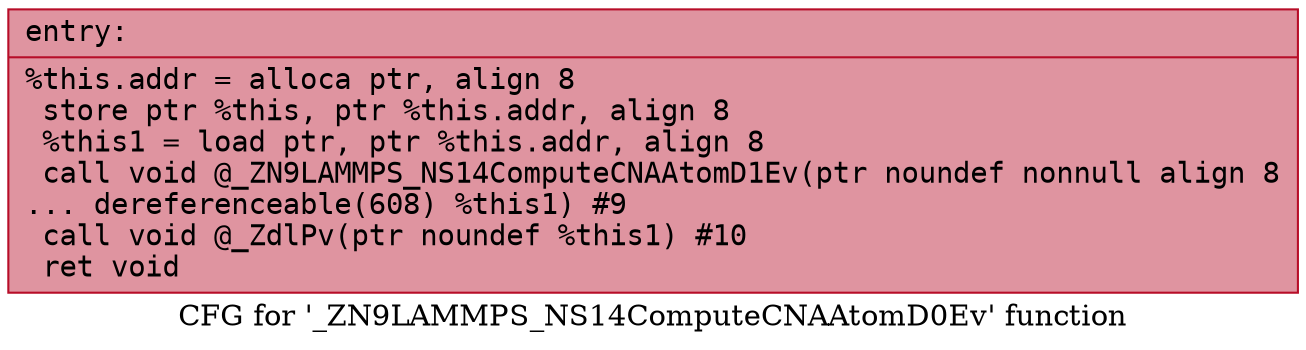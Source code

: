 digraph "CFG for '_ZN9LAMMPS_NS14ComputeCNAAtomD0Ev' function" {
	label="CFG for '_ZN9LAMMPS_NS14ComputeCNAAtomD0Ev' function";

	Node0x564933a6fb70 [shape=record,color="#b70d28ff", style=filled, fillcolor="#b70d2870" fontname="Courier",label="{entry:\l|  %this.addr = alloca ptr, align 8\l  store ptr %this, ptr %this.addr, align 8\l  %this1 = load ptr, ptr %this.addr, align 8\l  call void @_ZN9LAMMPS_NS14ComputeCNAAtomD1Ev(ptr noundef nonnull align 8\l... dereferenceable(608) %this1) #9\l  call void @_ZdlPv(ptr noundef %this1) #10\l  ret void\l}"];
}
